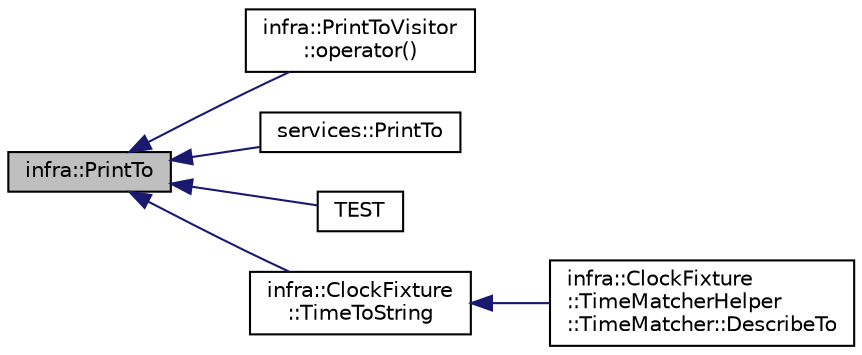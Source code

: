 digraph "infra::PrintTo"
{
 // INTERACTIVE_SVG=YES
  edge [fontname="Helvetica",fontsize="10",labelfontname="Helvetica",labelfontsize="10"];
  node [fontname="Helvetica",fontsize="10",shape=record];
  rankdir="LR";
  Node933 [label="infra::PrintTo",height=0.2,width=0.4,color="black", fillcolor="grey75", style="filled", fontcolor="black"];
  Node933 -> Node934 [dir="back",color="midnightblue",fontsize="10",style="solid",fontname="Helvetica"];
  Node934 [label="infra::PrintToVisitor\l::operator()",height=0.2,width=0.4,color="black", fillcolor="white", style="filled",URL="$d3/d8b/structinfra_1_1_print_to_visitor.html#a49b638df05f88108fe6b13a90275e3d1"];
  Node933 -> Node935 [dir="back",color="midnightblue",fontsize="10",style="solid",fontname="Helvetica"];
  Node935 [label="services::PrintTo",height=0.2,width=0.4,color="black", fillcolor="white", style="filled",URL="$db/d91/namespaceservices.html#a268bd515e7572fe11f93d9aebf1c2da2"];
  Node933 -> Node936 [dir="back",color="midnightblue",fontsize="10",style="solid",fontname="Helvetica"];
  Node936 [label="TEST",height=0.2,width=0.4,color="black", fillcolor="white", style="filled",URL="$d1/d2c/_test_bounded_string_8cpp.html#ac16298981a2a4eabe9a59defd86fec9e"];
  Node933 -> Node937 [dir="back",color="midnightblue",fontsize="10",style="solid",fontname="Helvetica"];
  Node937 [label="infra::ClockFixture\l::TimeToString",height=0.2,width=0.4,color="black", fillcolor="white", style="filled",URL="$d1/d73/classinfra_1_1_clock_fixture.html#abdc7e496d76cb43082515e8fe14d4d2c"];
  Node937 -> Node938 [dir="back",color="midnightblue",fontsize="10",style="solid",fontname="Helvetica"];
  Node938 [label="infra::ClockFixture\l::TimeMatcherHelper\l::TimeMatcher::DescribeTo",height=0.2,width=0.4,color="black", fillcolor="white", style="filled",URL="$d9/db4/classinfra_1_1_clock_fixture_1_1_time_matcher_helper_1_1_time_matcher.html#a5e9a81419c29e4ba8c902404299db3e7"];
}
